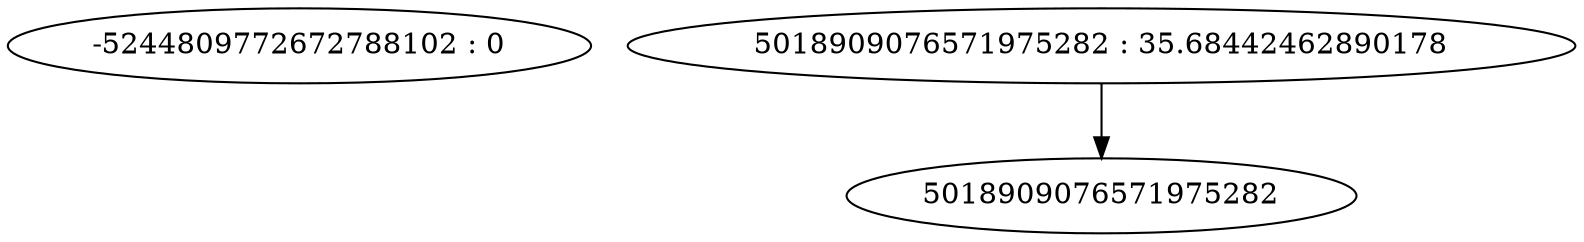 digraph "plots/tree_10.dot" {
	0 [label="-5244809772672788102 : 0"]
	1 [label="5018909076571975282 : 35.68442462890178"]
	1 -> 5018909076571975282
}
